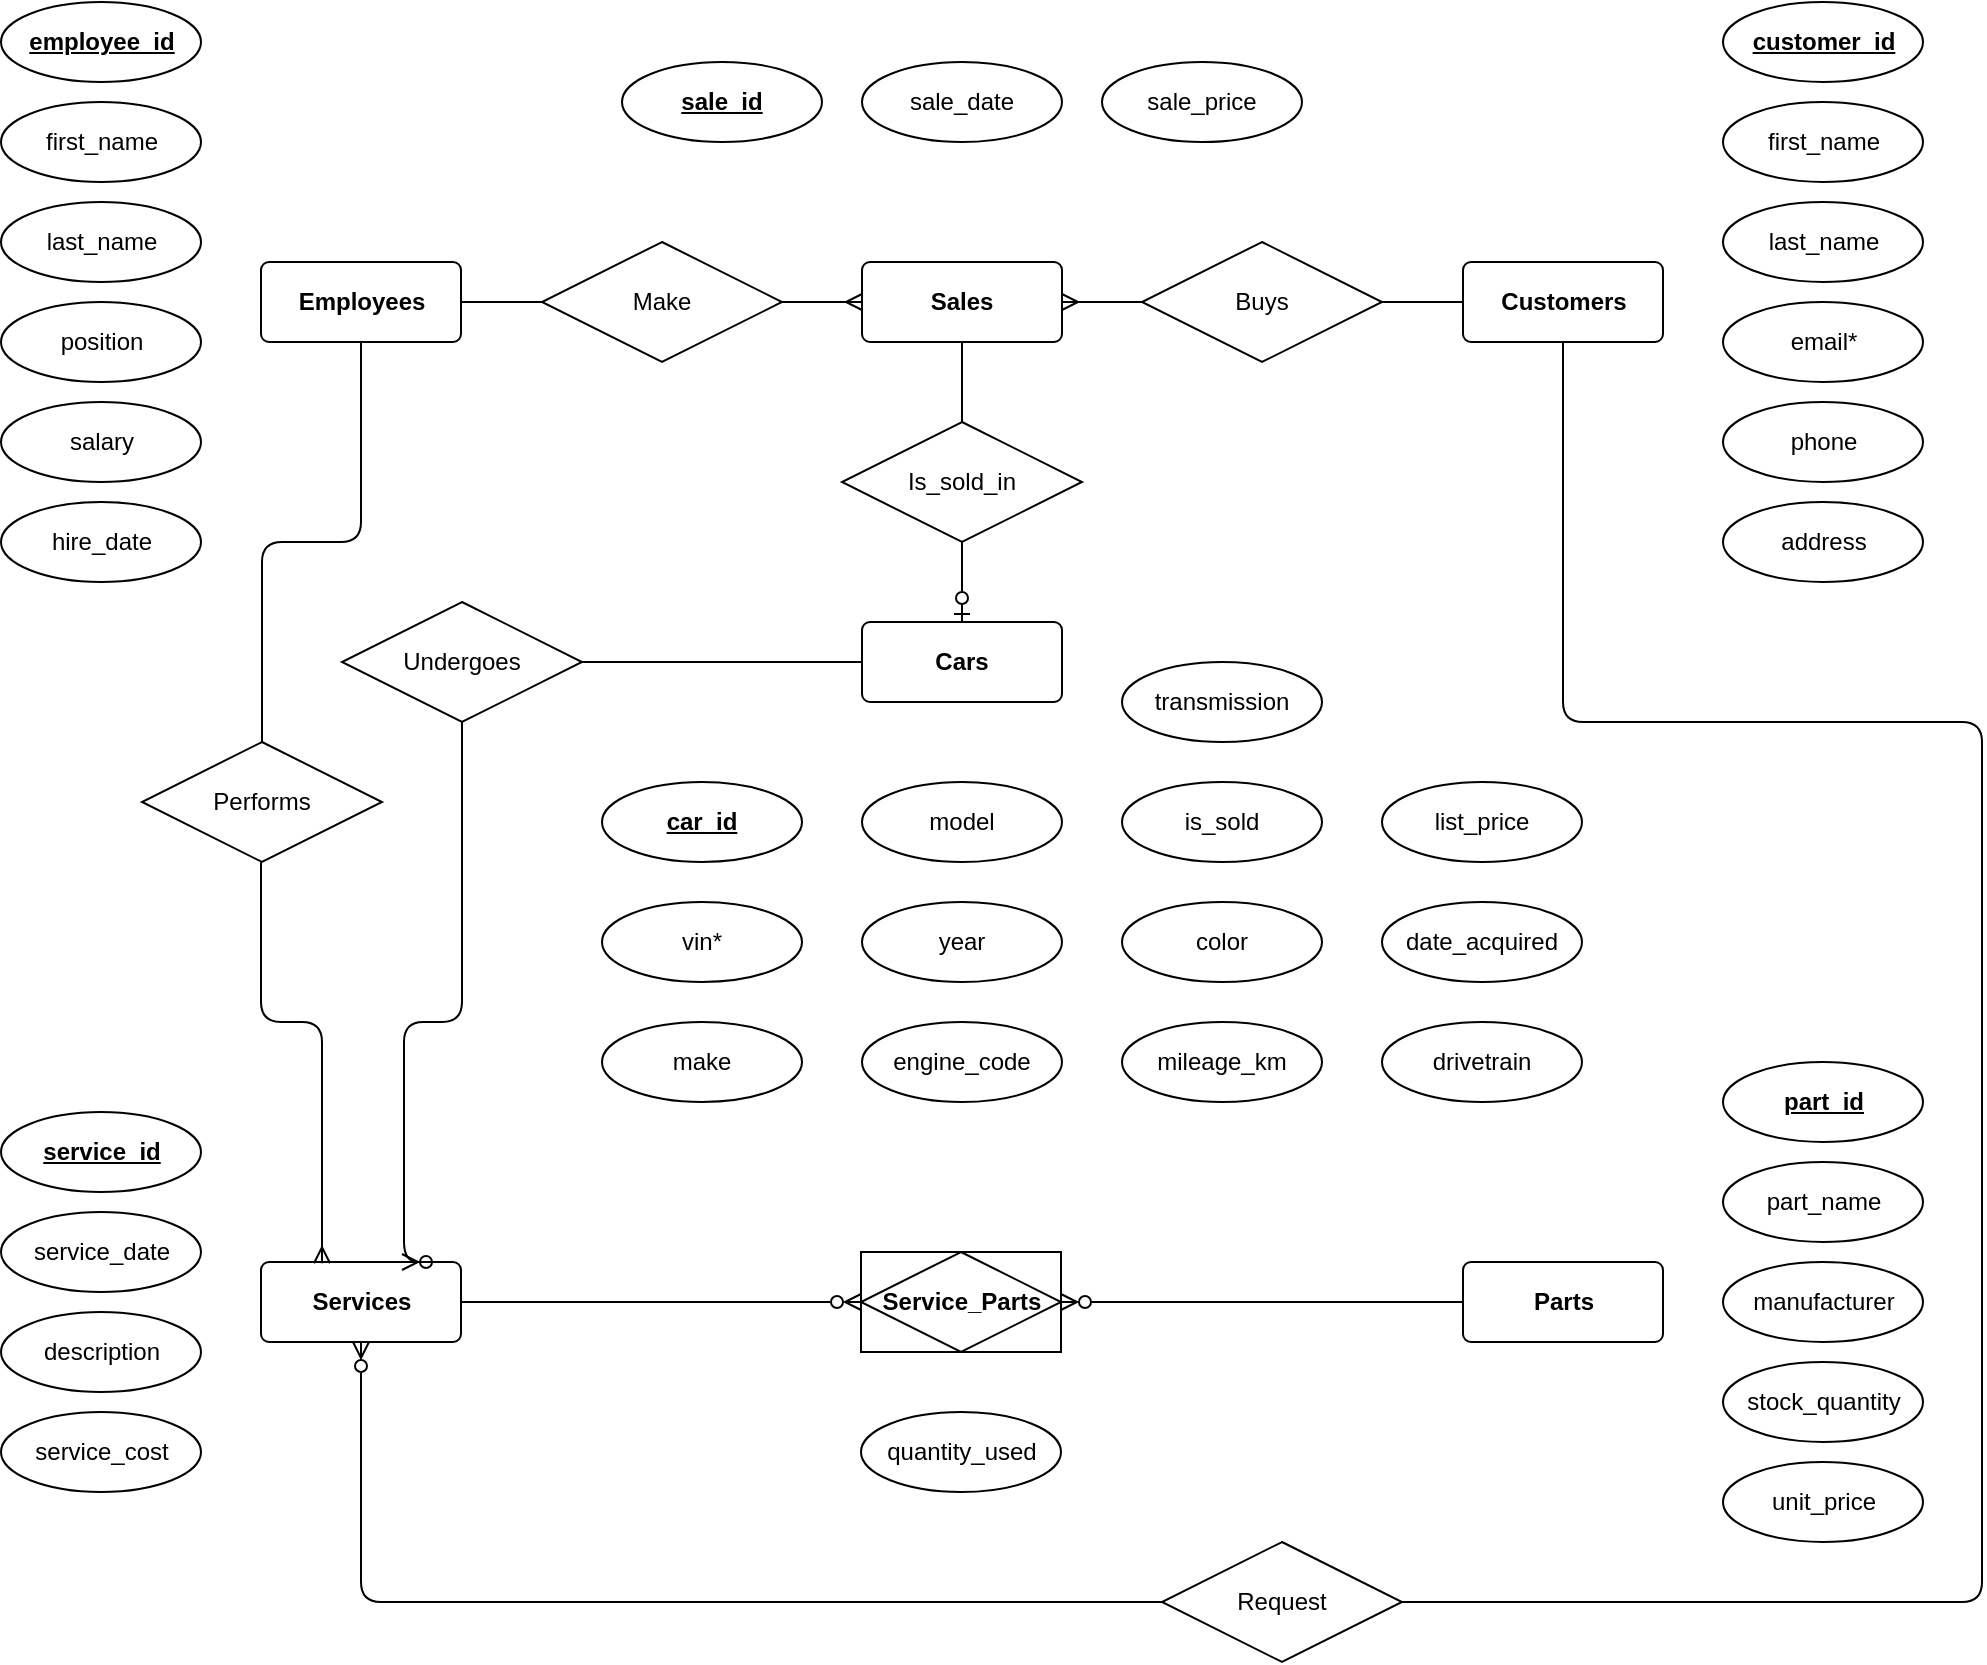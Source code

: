<mxfile version="26.2.8">
  <diagram name="Page-1" id="PmhXNAhxtDhhArLhYBL2">
    <mxGraphModel dx="1898" dy="1022" grid="1" gridSize="10" guides="1" tooltips="1" connect="1" arrows="1" fold="1" page="1" pageScale="1" pageWidth="850" pageHeight="1100" math="0" shadow="0">
      <root>
        <mxCell id="0" />
        <mxCell id="1" parent="0" />
        <mxCell id="IW3NjtGj4pk0mtMMfV96-61" style="edgeStyle=orthogonalEdgeStyle;rounded=1;orthogonalLoop=1;jettySize=auto;html=1;entryX=0.5;entryY=0;entryDx=0;entryDy=0;endArrow=none;startFill=0;curved=0;" edge="1" parent="1" source="IW3NjtGj4pk0mtMMfV96-2" target="IW3NjtGj4pk0mtMMfV96-60">
          <mxGeometry relative="1" as="geometry" />
        </mxCell>
        <mxCell id="IW3NjtGj4pk0mtMMfV96-64" style="edgeStyle=orthogonalEdgeStyle;rounded=1;orthogonalLoop=1;jettySize=auto;html=1;entryX=0;entryY=0.5;entryDx=0;entryDy=0;endArrow=none;startFill=0;curved=0;" edge="1" parent="1" source="IW3NjtGj4pk0mtMMfV96-2" target="IW3NjtGj4pk0mtMMfV96-63">
          <mxGeometry relative="1" as="geometry" />
        </mxCell>
        <mxCell id="IW3NjtGj4pk0mtMMfV96-2" value="Employees" style="rounded=1;arcSize=10;whiteSpace=wrap;html=1;align=center;fontStyle=1" vertex="1" parent="1">
          <mxGeometry x="139.5" y="140" width="100" height="40" as="geometry" />
        </mxCell>
        <mxCell id="IW3NjtGj4pk0mtMMfV96-68" style="edgeStyle=orthogonalEdgeStyle;rounded=1;orthogonalLoop=1;jettySize=auto;html=1;entryX=1;entryY=0.5;entryDx=0;entryDy=0;curved=0;endArrow=none;startFill=0;" edge="1" parent="1" source="IW3NjtGj4pk0mtMMfV96-3" target="IW3NjtGj4pk0mtMMfV96-66">
          <mxGeometry relative="1" as="geometry">
            <Array as="points">
              <mxPoint x="790" y="370" />
              <mxPoint x="1000" y="370" />
              <mxPoint x="1000" y="810" />
            </Array>
          </mxGeometry>
        </mxCell>
        <mxCell id="IW3NjtGj4pk0mtMMfV96-72" style="edgeStyle=orthogonalEdgeStyle;rounded=1;orthogonalLoop=1;jettySize=auto;html=1;entryX=1;entryY=0.5;entryDx=0;entryDy=0;curved=0;endArrow=none;startFill=0;" edge="1" parent="1" source="IW3NjtGj4pk0mtMMfV96-3" target="IW3NjtGj4pk0mtMMfV96-70">
          <mxGeometry relative="1" as="geometry" />
        </mxCell>
        <mxCell id="IW3NjtGj4pk0mtMMfV96-3" value="Customers" style="rounded=1;arcSize=10;whiteSpace=wrap;html=1;align=center;fontStyle=1" vertex="1" parent="1">
          <mxGeometry x="740.5" y="140" width="100" height="40" as="geometry" />
        </mxCell>
        <mxCell id="IW3NjtGj4pk0mtMMfV96-84" style="edgeStyle=orthogonalEdgeStyle;rounded=0;orthogonalLoop=1;jettySize=auto;html=1;entryX=1;entryY=0.5;entryDx=0;entryDy=0;endArrow=none;startFill=0;" edge="1" parent="1" source="IW3NjtGj4pk0mtMMfV96-4" target="IW3NjtGj4pk0mtMMfV96-83">
          <mxGeometry relative="1" as="geometry" />
        </mxCell>
        <mxCell id="IW3NjtGj4pk0mtMMfV96-4" value="Cars" style="rounded=1;arcSize=10;whiteSpace=wrap;html=1;align=center;fontStyle=1" vertex="1" parent="1">
          <mxGeometry x="440" y="320" width="100" height="40" as="geometry" />
        </mxCell>
        <mxCell id="IW3NjtGj4pk0mtMMfV96-79" style="edgeStyle=orthogonalEdgeStyle;rounded=0;orthogonalLoop=1;jettySize=auto;html=1;entryX=1;entryY=0.5;entryDx=0;entryDy=0;endArrow=ERzeroToMany;endFill=0;startArrow=none;startFill=0;" edge="1" parent="1" source="IW3NjtGj4pk0mtMMfV96-5" target="IW3NjtGj4pk0mtMMfV96-9">
          <mxGeometry relative="1" as="geometry" />
        </mxCell>
        <mxCell id="IW3NjtGj4pk0mtMMfV96-5" value="Parts" style="rounded=1;arcSize=10;whiteSpace=wrap;html=1;align=center;fontStyle=1" vertex="1" parent="1">
          <mxGeometry x="740.5" y="640" width="100" height="40" as="geometry" />
        </mxCell>
        <mxCell id="IW3NjtGj4pk0mtMMfV96-6" value="Sales" style="rounded=1;arcSize=10;whiteSpace=wrap;html=1;align=center;fontStyle=1" vertex="1" parent="1">
          <mxGeometry x="440" y="140" width="100" height="40" as="geometry" />
        </mxCell>
        <mxCell id="IW3NjtGj4pk0mtMMfV96-7" value="Services" style="rounded=1;arcSize=10;whiteSpace=wrap;html=1;align=center;fontStyle=1" vertex="1" parent="1">
          <mxGeometry x="139.5" y="640" width="100" height="40" as="geometry" />
        </mxCell>
        <mxCell id="IW3NjtGj4pk0mtMMfV96-77" style="edgeStyle=orthogonalEdgeStyle;rounded=0;orthogonalLoop=1;jettySize=auto;html=1;entryX=1;entryY=0.5;entryDx=0;entryDy=0;endArrow=none;endFill=0;startArrow=ERzeroToMany;startFill=0;" edge="1" parent="1" source="IW3NjtGj4pk0mtMMfV96-9" target="IW3NjtGj4pk0mtMMfV96-7">
          <mxGeometry relative="1" as="geometry" />
        </mxCell>
        <mxCell id="IW3NjtGj4pk0mtMMfV96-9" value="Service_Parts&lt;br&gt;" style="shape=associativeEntity;whiteSpace=wrap;align=center;html=1;rounded=0;shadow=0;fontStyle=1" vertex="1" parent="1">
          <mxGeometry x="439.5" y="635" width="100" height="50" as="geometry" />
        </mxCell>
        <mxCell id="IW3NjtGj4pk0mtMMfV96-10" value="employee_id" style="ellipse;whiteSpace=wrap;html=1;align=center;fontStyle=5" vertex="1" parent="1">
          <mxGeometry x="9.5" y="10" width="100" height="40" as="geometry" />
        </mxCell>
        <mxCell id="IW3NjtGj4pk0mtMMfV96-12" value="first_name" style="ellipse;whiteSpace=wrap;html=1;align=center;" vertex="1" parent="1">
          <mxGeometry x="9.5" y="60" width="100" height="40" as="geometry" />
        </mxCell>
        <mxCell id="IW3NjtGj4pk0mtMMfV96-13" value="last_name" style="ellipse;whiteSpace=wrap;html=1;align=center;" vertex="1" parent="1">
          <mxGeometry x="9.5" y="110" width="100" height="40" as="geometry" />
        </mxCell>
        <mxCell id="IW3NjtGj4pk0mtMMfV96-14" value="position" style="ellipse;whiteSpace=wrap;html=1;align=center;" vertex="1" parent="1">
          <mxGeometry x="9.5" y="160" width="100" height="40" as="geometry" />
        </mxCell>
        <mxCell id="IW3NjtGj4pk0mtMMfV96-15" value="hire_date" style="ellipse;whiteSpace=wrap;html=1;align=center;" vertex="1" parent="1">
          <mxGeometry x="9.5" y="260" width="100" height="40" as="geometry" />
        </mxCell>
        <mxCell id="IW3NjtGj4pk0mtMMfV96-16" value="salary" style="ellipse;whiteSpace=wrap;html=1;align=center;" vertex="1" parent="1">
          <mxGeometry x="9.5" y="210" width="100" height="40" as="geometry" />
        </mxCell>
        <mxCell id="IW3NjtGj4pk0mtMMfV96-24" value="customer_id" style="ellipse;whiteSpace=wrap;html=1;align=center;fontStyle=5" vertex="1" parent="1">
          <mxGeometry x="870.5" y="10" width="100" height="40" as="geometry" />
        </mxCell>
        <mxCell id="IW3NjtGj4pk0mtMMfV96-25" value="first_name" style="ellipse;whiteSpace=wrap;html=1;align=center;" vertex="1" parent="1">
          <mxGeometry x="870.5" y="60" width="100" height="40" as="geometry" />
        </mxCell>
        <mxCell id="IW3NjtGj4pk0mtMMfV96-26" value="last_name" style="ellipse;whiteSpace=wrap;html=1;align=center;" vertex="1" parent="1">
          <mxGeometry x="870.5" y="110" width="100" height="40" as="geometry" />
        </mxCell>
        <mxCell id="IW3NjtGj4pk0mtMMfV96-27" value="email*" style="ellipse;whiteSpace=wrap;html=1;align=center;" vertex="1" parent="1">
          <mxGeometry x="870.5" y="160" width="100" height="40" as="geometry" />
        </mxCell>
        <mxCell id="IW3NjtGj4pk0mtMMfV96-28" value="phone" style="ellipse;whiteSpace=wrap;html=1;align=center;" vertex="1" parent="1">
          <mxGeometry x="870.5" y="210" width="100" height="40" as="geometry" />
        </mxCell>
        <mxCell id="IW3NjtGj4pk0mtMMfV96-29" value="address" style="ellipse;whiteSpace=wrap;html=1;align=center;" vertex="1" parent="1">
          <mxGeometry x="870.5" y="260" width="100" height="40" as="geometry" />
        </mxCell>
        <mxCell id="IW3NjtGj4pk0mtMMfV96-31" value="car_id" style="ellipse;whiteSpace=wrap;html=1;align=center;fontStyle=5" vertex="1" parent="1">
          <mxGeometry x="310" y="400" width="100" height="40" as="geometry" />
        </mxCell>
        <mxCell id="IW3NjtGj4pk0mtMMfV96-32" value="vin*" style="ellipse;whiteSpace=wrap;html=1;align=center;horizontal=1;" vertex="1" parent="1">
          <mxGeometry x="310" y="460" width="100" height="40" as="geometry" />
        </mxCell>
        <mxCell id="IW3NjtGj4pk0mtMMfV96-33" value="make" style="ellipse;whiteSpace=wrap;html=1;align=center;" vertex="1" parent="1">
          <mxGeometry x="310" y="520" width="100" height="40" as="geometry" />
        </mxCell>
        <mxCell id="IW3NjtGj4pk0mtMMfV96-34" value="model" style="ellipse;whiteSpace=wrap;html=1;align=center;" vertex="1" parent="1">
          <mxGeometry x="440" y="400" width="100" height="40" as="geometry" />
        </mxCell>
        <mxCell id="IW3NjtGj4pk0mtMMfV96-35" value="year" style="ellipse;whiteSpace=wrap;html=1;align=center;" vertex="1" parent="1">
          <mxGeometry x="440" y="460" width="100" height="40" as="geometry" />
        </mxCell>
        <mxCell id="IW3NjtGj4pk0mtMMfV96-36" value="engine_code" style="ellipse;whiteSpace=wrap;html=1;align=center;" vertex="1" parent="1">
          <mxGeometry x="440" y="520" width="100" height="40" as="geometry" />
        </mxCell>
        <mxCell id="IW3NjtGj4pk0mtMMfV96-37" value="transmission" style="ellipse;whiteSpace=wrap;html=1;align=center;" vertex="1" parent="1">
          <mxGeometry x="570" y="340" width="100" height="40" as="geometry" />
        </mxCell>
        <mxCell id="IW3NjtGj4pk0mtMMfV96-38" value="drivetrain" style="ellipse;whiteSpace=wrap;html=1;align=center;" vertex="1" parent="1">
          <mxGeometry x="700" y="520" width="100" height="40" as="geometry" />
        </mxCell>
        <mxCell id="IW3NjtGj4pk0mtMMfV96-39" value="color" style="ellipse;whiteSpace=wrap;html=1;align=center;" vertex="1" parent="1">
          <mxGeometry x="570" y="460" width="100" height="40" as="geometry" />
        </mxCell>
        <mxCell id="IW3NjtGj4pk0mtMMfV96-40" value="mileage_km" style="ellipse;whiteSpace=wrap;html=1;align=center;" vertex="1" parent="1">
          <mxGeometry x="570" y="520" width="100" height="40" as="geometry" />
        </mxCell>
        <mxCell id="IW3NjtGj4pk0mtMMfV96-41" value="list_price" style="ellipse;whiteSpace=wrap;html=1;align=center;" vertex="1" parent="1">
          <mxGeometry x="700" y="400" width="100" height="40" as="geometry" />
        </mxCell>
        <mxCell id="IW3NjtGj4pk0mtMMfV96-42" value="date_acquired" style="ellipse;whiteSpace=wrap;html=1;align=center;" vertex="1" parent="1">
          <mxGeometry x="700" y="460" width="100" height="40" as="geometry" />
        </mxCell>
        <mxCell id="IW3NjtGj4pk0mtMMfV96-44" value="is_sold" style="ellipse;whiteSpace=wrap;html=1;align=center;" vertex="1" parent="1">
          <mxGeometry x="570" y="400" width="100" height="40" as="geometry" />
        </mxCell>
        <mxCell id="IW3NjtGj4pk0mtMMfV96-45" value="part_id" style="ellipse;whiteSpace=wrap;html=1;align=center;fontStyle=5;labelBackgroundColor=none;textShadow=0;" vertex="1" parent="1">
          <mxGeometry x="870.5" y="540" width="100" height="40" as="geometry" />
        </mxCell>
        <mxCell id="IW3NjtGj4pk0mtMMfV96-46" value="part_name" style="ellipse;whiteSpace=wrap;html=1;align=center;" vertex="1" parent="1">
          <mxGeometry x="870.5" y="590" width="100" height="40" as="geometry" />
        </mxCell>
        <mxCell id="IW3NjtGj4pk0mtMMfV96-47" value="manufacturer" style="ellipse;whiteSpace=wrap;html=1;align=center;" vertex="1" parent="1">
          <mxGeometry x="870.5" y="640" width="100" height="40" as="geometry" />
        </mxCell>
        <mxCell id="IW3NjtGj4pk0mtMMfV96-48" value="stock_quantity" style="ellipse;whiteSpace=wrap;html=1;align=center;" vertex="1" parent="1">
          <mxGeometry x="870.5" y="690" width="100" height="40" as="geometry" />
        </mxCell>
        <mxCell id="IW3NjtGj4pk0mtMMfV96-49" value="unit_price" style="ellipse;whiteSpace=wrap;html=1;align=center;" vertex="1" parent="1">
          <mxGeometry x="870.5" y="740" width="100" height="40" as="geometry" />
        </mxCell>
        <mxCell id="IW3NjtGj4pk0mtMMfV96-50" value="sale_id" style="ellipse;whiteSpace=wrap;html=1;align=center;fontStyle=5" vertex="1" parent="1">
          <mxGeometry x="320" y="40" width="100" height="40" as="geometry" />
        </mxCell>
        <mxCell id="IW3NjtGj4pk0mtMMfV96-51" value="sale_date" style="ellipse;whiteSpace=wrap;html=1;align=center;" vertex="1" parent="1">
          <mxGeometry x="440" y="40" width="100" height="40" as="geometry" />
        </mxCell>
        <mxCell id="IW3NjtGj4pk0mtMMfV96-52" value="sale_price" style="ellipse;whiteSpace=wrap;html=1;align=center;" vertex="1" parent="1">
          <mxGeometry x="560" y="40" width="100" height="40" as="geometry" />
        </mxCell>
        <mxCell id="IW3NjtGj4pk0mtMMfV96-54" value="service_id" style="ellipse;whiteSpace=wrap;html=1;align=center;fontStyle=5" vertex="1" parent="1">
          <mxGeometry x="9.5" y="565" width="100" height="40" as="geometry" />
        </mxCell>
        <mxCell id="IW3NjtGj4pk0mtMMfV96-55" value="service_date" style="ellipse;whiteSpace=wrap;html=1;align=center;" vertex="1" parent="1">
          <mxGeometry x="9.5" y="615" width="100" height="40" as="geometry" />
        </mxCell>
        <mxCell id="IW3NjtGj4pk0mtMMfV96-56" value="description" style="ellipse;whiteSpace=wrap;html=1;align=center;" vertex="1" parent="1">
          <mxGeometry x="9.5" y="665" width="100" height="40" as="geometry" />
        </mxCell>
        <mxCell id="IW3NjtGj4pk0mtMMfV96-57" value="service_cost" style="ellipse;whiteSpace=wrap;html=1;align=center;" vertex="1" parent="1">
          <mxGeometry x="9.5" y="715" width="100" height="40" as="geometry" />
        </mxCell>
        <mxCell id="IW3NjtGj4pk0mtMMfV96-58" value="quantity_used" style="ellipse;whiteSpace=wrap;html=1;align=center;" vertex="1" parent="1">
          <mxGeometry x="439.5" y="715" width="100" height="40" as="geometry" />
        </mxCell>
        <mxCell id="IW3NjtGj4pk0mtMMfV96-62" style="edgeStyle=orthogonalEdgeStyle;rounded=1;orthogonalLoop=1;jettySize=auto;html=1;endArrow=ERmany;endFill=0;curved=0;" edge="1" parent="1">
          <mxGeometry relative="1" as="geometry">
            <mxPoint x="139.5" y="440" as="sourcePoint" />
            <mxPoint x="170" y="640.64" as="targetPoint" />
            <Array as="points">
              <mxPoint x="140" y="520" />
              <mxPoint x="170" y="520" />
              <mxPoint x="170" y="640" />
            </Array>
          </mxGeometry>
        </mxCell>
        <mxCell id="IW3NjtGj4pk0mtMMfV96-60" value="Performs" style="shape=rhombus;perimeter=rhombusPerimeter;whiteSpace=wrap;html=1;align=center;" vertex="1" parent="1">
          <mxGeometry x="80" y="380" width="120" height="60" as="geometry" />
        </mxCell>
        <mxCell id="IW3NjtGj4pk0mtMMfV96-65" style="edgeStyle=orthogonalEdgeStyle;rounded=1;orthogonalLoop=1;jettySize=auto;html=1;entryX=0;entryY=0.5;entryDx=0;entryDy=0;endArrow=ERmany;startFill=0;curved=0;endFill=0;" edge="1" parent="1" source="IW3NjtGj4pk0mtMMfV96-63" target="IW3NjtGj4pk0mtMMfV96-6">
          <mxGeometry relative="1" as="geometry" />
        </mxCell>
        <mxCell id="IW3NjtGj4pk0mtMMfV96-63" value="Make" style="shape=rhombus;perimeter=rhombusPerimeter;whiteSpace=wrap;html=1;align=center;" vertex="1" parent="1">
          <mxGeometry x="280" y="130" width="120" height="60" as="geometry" />
        </mxCell>
        <mxCell id="IW3NjtGj4pk0mtMMfV96-67" style="edgeStyle=orthogonalEdgeStyle;rounded=1;orthogonalLoop=1;jettySize=auto;html=1;entryX=0.5;entryY=1;entryDx=0;entryDy=0;endArrow=ERzeroToMany;endFill=0;curved=0;" edge="1" parent="1" source="IW3NjtGj4pk0mtMMfV96-66" target="IW3NjtGj4pk0mtMMfV96-7">
          <mxGeometry relative="1" as="geometry" />
        </mxCell>
        <mxCell id="IW3NjtGj4pk0mtMMfV96-66" value="Request" style="shape=rhombus;perimeter=rhombusPerimeter;whiteSpace=wrap;html=1;align=center;" vertex="1" parent="1">
          <mxGeometry x="590" y="780" width="120" height="60" as="geometry" />
        </mxCell>
        <mxCell id="IW3NjtGj4pk0mtMMfV96-71" style="edgeStyle=orthogonalEdgeStyle;rounded=1;orthogonalLoop=1;jettySize=auto;html=1;entryX=1;entryY=0.5;entryDx=0;entryDy=0;curved=0;endArrow=ERmany;endFill=0;" edge="1" parent="1" source="IW3NjtGj4pk0mtMMfV96-70" target="IW3NjtGj4pk0mtMMfV96-6">
          <mxGeometry relative="1" as="geometry" />
        </mxCell>
        <mxCell id="IW3NjtGj4pk0mtMMfV96-70" value="Buys" style="shape=rhombus;perimeter=rhombusPerimeter;whiteSpace=wrap;html=1;align=center;" vertex="1" parent="1">
          <mxGeometry x="580" y="130" width="120" height="60" as="geometry" />
        </mxCell>
        <mxCell id="IW3NjtGj4pk0mtMMfV96-75" style="edgeStyle=orthogonalEdgeStyle;rounded=1;orthogonalLoop=1;jettySize=auto;html=1;endArrow=ERzeroToOne;endFill=0;curved=0;" edge="1" parent="1" source="IW3NjtGj4pk0mtMMfV96-73" target="IW3NjtGj4pk0mtMMfV96-4">
          <mxGeometry relative="1" as="geometry" />
        </mxCell>
        <mxCell id="IW3NjtGj4pk0mtMMfV96-76" style="edgeStyle=orthogonalEdgeStyle;rounded=1;orthogonalLoop=1;jettySize=auto;html=1;endArrow=none;startFill=0;curved=0;" edge="1" parent="1" source="IW3NjtGj4pk0mtMMfV96-73" target="IW3NjtGj4pk0mtMMfV96-6">
          <mxGeometry relative="1" as="geometry" />
        </mxCell>
        <mxCell id="IW3NjtGj4pk0mtMMfV96-73" value="Is_sold_in" style="shape=rhombus;perimeter=rhombusPerimeter;whiteSpace=wrap;html=1;align=center;" vertex="1" parent="1">
          <mxGeometry x="430" y="220" width="120" height="60" as="geometry" />
        </mxCell>
        <mxCell id="IW3NjtGj4pk0mtMMfV96-87" style="edgeStyle=orthogonalEdgeStyle;rounded=1;orthogonalLoop=1;jettySize=auto;html=1;entryX=0.75;entryY=0;entryDx=0;entryDy=0;endArrow=ERzeroToMany;endFill=0;curved=0;exitX=0.5;exitY=1;exitDx=0;exitDy=0;" edge="1" parent="1" source="IW3NjtGj4pk0mtMMfV96-83">
          <mxGeometry relative="1" as="geometry">
            <mxPoint x="260" y="520" as="sourcePoint" />
            <mxPoint x="210" y="640" as="targetPoint" />
            <Array as="points">
              <mxPoint x="240" y="520" />
              <mxPoint x="211" y="520" />
              <mxPoint x="211" y="640" />
            </Array>
          </mxGeometry>
        </mxCell>
        <mxCell id="IW3NjtGj4pk0mtMMfV96-83" value="Undergoes" style="shape=rhombus;perimeter=rhombusPerimeter;whiteSpace=wrap;html=1;align=center;" vertex="1" parent="1">
          <mxGeometry x="180" y="310" width="120" height="60" as="geometry" />
        </mxCell>
      </root>
    </mxGraphModel>
  </diagram>
</mxfile>
